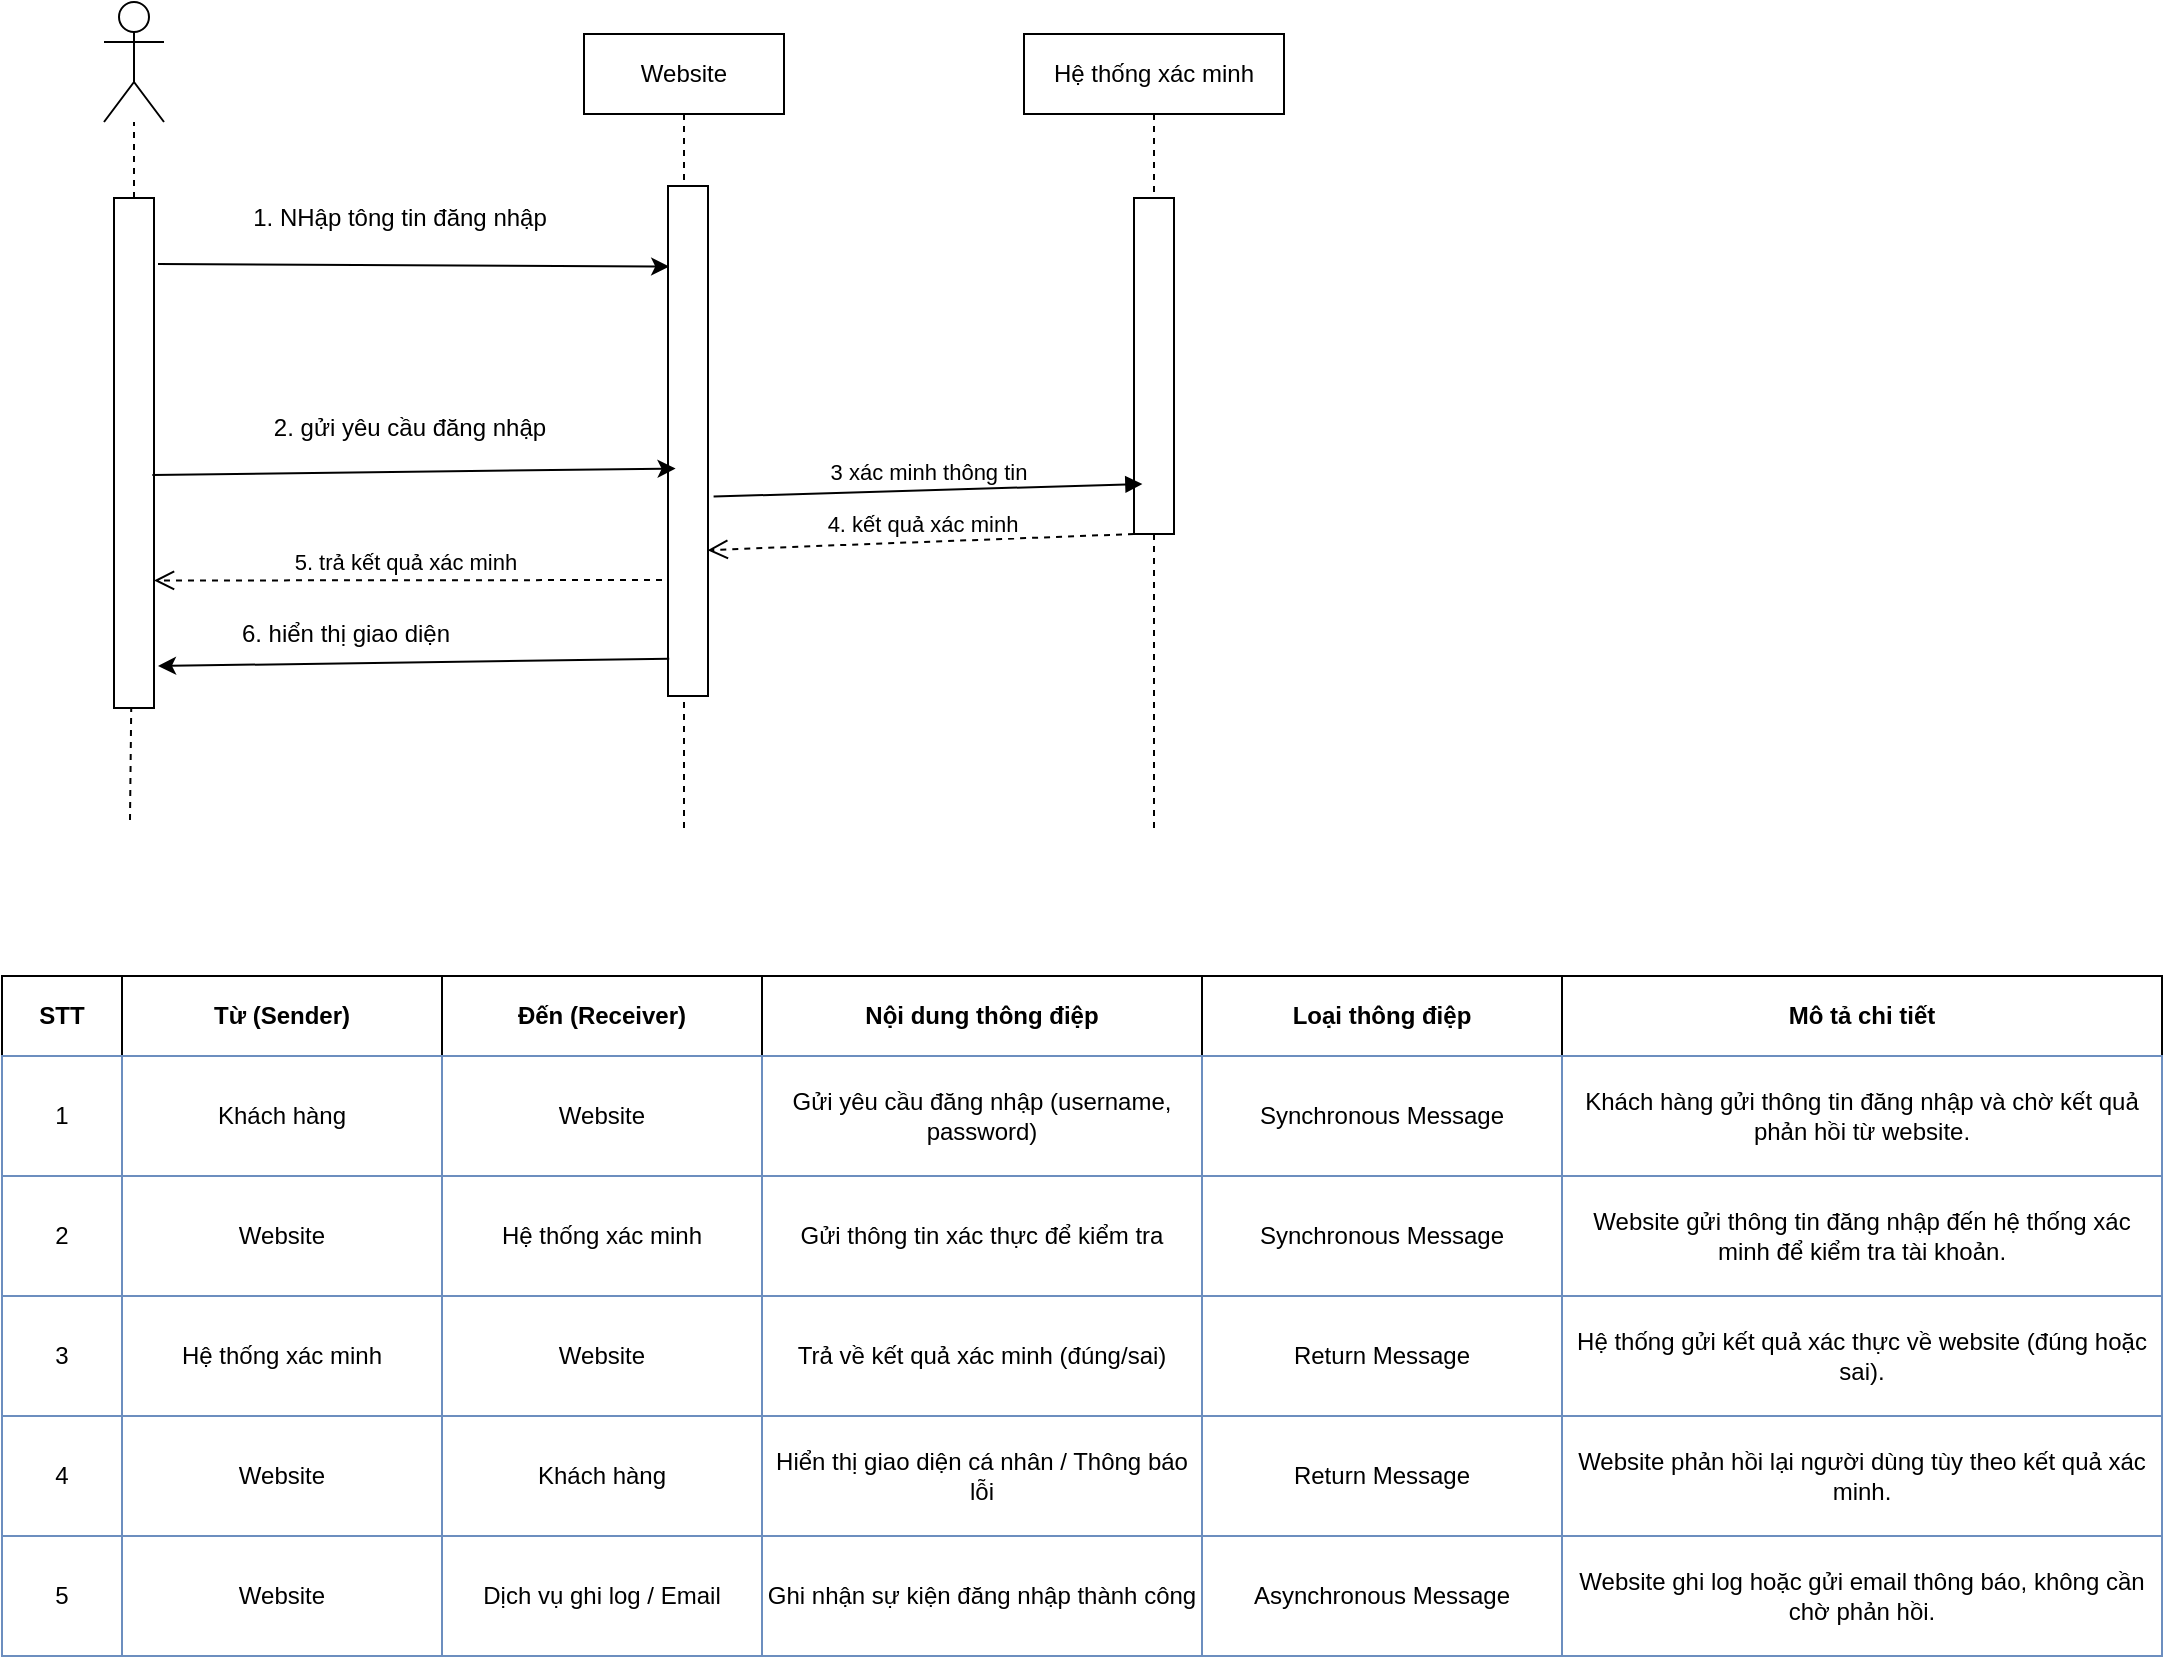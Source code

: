 <mxfile version="28.2.8">
  <diagram name="Login Sequence Diagram" id="Ek3tPosZ3TKQKGV4Kz8_">
    <mxGraphModel dx="1042" dy="574" grid="0" gridSize="10" guides="1" tooltips="1" connect="1" arrows="1" fold="1" page="1" pageScale="1" pageWidth="850" pageHeight="1100" math="0" shadow="0">
      <root>
        <mxCell id="0" />
        <mxCell id="1" parent="0" />
        <mxCell id="h-QaNk9fOkvfjqepV-o7-2" value="Website" style="shape=umlLifeline;whiteSpace=wrap;html=1;" parent="1" vertex="1">
          <mxGeometry x="318" y="62" width="100" height="400" as="geometry" />
        </mxCell>
        <mxCell id="h-QaNk9fOkvfjqepV-o7-3" value="Hệ thống xác minh" style="shape=umlLifeline;whiteSpace=wrap;html=1;" parent="1" vertex="1">
          <mxGeometry x="538" y="62" width="130" height="400" as="geometry" />
        </mxCell>
        <mxCell id="h-QaNk9fOkvfjqepV-o7-9" value="" style="shape=umlActor;verticalLabelPosition=bottom;verticalAlign=top;html=1;outlineConnect=0;" parent="1" vertex="1">
          <mxGeometry x="78" y="46" width="30" height="60" as="geometry" />
        </mxCell>
        <mxCell id="h-QaNk9fOkvfjqepV-o7-13" value="" style="endArrow=none;dashed=1;html=1;rounded=0;" parent="1" source="h-QaNk9fOkvfjqepV-o7-14" target="h-QaNk9fOkvfjqepV-o7-9" edge="1">
          <mxGeometry width="50" height="50" relative="1" as="geometry">
            <mxPoint x="89" y="470" as="sourcePoint" />
            <mxPoint x="359" y="160" as="targetPoint" />
          </mxGeometry>
        </mxCell>
        <mxCell id="h-QaNk9fOkvfjqepV-o7-15" value="" style="endArrow=none;dashed=1;html=1;rounded=0;" parent="1" target="h-QaNk9fOkvfjqepV-o7-14" edge="1">
          <mxGeometry width="50" height="50" relative="1" as="geometry">
            <mxPoint x="91" y="455" as="sourcePoint" />
            <mxPoint x="93" y="106" as="targetPoint" />
          </mxGeometry>
        </mxCell>
        <mxCell id="h-QaNk9fOkvfjqepV-o7-14" value="" style="rounded=0;whiteSpace=wrap;html=1;" parent="1" vertex="1">
          <mxGeometry x="83" y="144" width="20" height="255" as="geometry" />
        </mxCell>
        <mxCell id="h-QaNk9fOkvfjqepV-o7-17" value="" style="rounded=0;whiteSpace=wrap;html=1;" parent="1" vertex="1">
          <mxGeometry x="360" y="138" width="20" height="255" as="geometry" />
        </mxCell>
        <mxCell id="h-QaNk9fOkvfjqepV-o7-18" value="" style="rounded=0;whiteSpace=wrap;html=1;" parent="1" vertex="1">
          <mxGeometry x="593" y="144" width="20" height="168" as="geometry" />
        </mxCell>
        <mxCell id="h-QaNk9fOkvfjqepV-o7-20" value="" style="endArrow=classic;html=1;rounded=0;entryX=0.03;entryY=0.158;entryDx=0;entryDy=0;entryPerimeter=0;" parent="1" target="h-QaNk9fOkvfjqepV-o7-17" edge="1">
          <mxGeometry width="50" height="50" relative="1" as="geometry">
            <mxPoint x="105" y="177" as="sourcePoint" />
            <mxPoint x="359" y="260" as="targetPoint" />
          </mxGeometry>
        </mxCell>
        <mxCell id="h-QaNk9fOkvfjqepV-o7-21" value="" style="endArrow=classic;html=1;rounded=0;exitX=0.96;exitY=0.543;exitDx=0;exitDy=0;exitPerimeter=0;entryX=0.19;entryY=0.554;entryDx=0;entryDy=0;entryPerimeter=0;" parent="1" source="h-QaNk9fOkvfjqepV-o7-14" target="h-QaNk9fOkvfjqepV-o7-17" edge="1">
          <mxGeometry width="50" height="50" relative="1" as="geometry">
            <mxPoint x="309" y="310" as="sourcePoint" />
            <mxPoint x="359" y="260" as="targetPoint" />
          </mxGeometry>
        </mxCell>
        <mxCell id="h-QaNk9fOkvfjqepV-o7-23" value="" style="endArrow=classic;html=1;rounded=0;exitX=0.03;exitY=0.927;exitDx=0;exitDy=0;exitPerimeter=0;" parent="1" source="h-QaNk9fOkvfjqepV-o7-17" edge="1">
          <mxGeometry width="50" height="50" relative="1" as="geometry">
            <mxPoint x="309" y="310" as="sourcePoint" />
            <mxPoint x="105" y="378" as="targetPoint" />
          </mxGeometry>
        </mxCell>
        <mxCell id="h-QaNk9fOkvfjqepV-o7-24" value="5. trả kết quả xác minh&amp;nbsp;" style="html=1;verticalAlign=bottom;endArrow=open;dashed=1;endSize=8;curved=0;rounded=0;entryX=1;entryY=0.75;entryDx=0;entryDy=0;" parent="1" target="h-QaNk9fOkvfjqepV-o7-14" edge="1">
          <mxGeometry relative="1" as="geometry">
            <mxPoint x="357" y="335" as="sourcePoint" />
            <mxPoint x="294" y="285" as="targetPoint" />
          </mxGeometry>
        </mxCell>
        <mxCell id="h-QaNk9fOkvfjqepV-o7-25" value="1. NHập tông tin đăng nhập" style="text;html=1;whiteSpace=wrap;strokeColor=none;fillColor=none;align=center;verticalAlign=middle;rounded=0;" parent="1" vertex="1">
          <mxGeometry x="139" y="139" width="174" height="30" as="geometry" />
        </mxCell>
        <mxCell id="h-QaNk9fOkvfjqepV-o7-26" value="2. gửi yêu cầu đăng nhập" style="text;html=1;whiteSpace=wrap;strokeColor=none;fillColor=none;align=center;verticalAlign=middle;rounded=0;" parent="1" vertex="1">
          <mxGeometry x="139" y="244" width="184" height="30" as="geometry" />
        </mxCell>
        <mxCell id="h-QaNk9fOkvfjqepV-o7-27" value="6. hiển thị giao diện" style="text;html=1;whiteSpace=wrap;strokeColor=none;fillColor=none;align=center;verticalAlign=middle;rounded=0;" parent="1" vertex="1">
          <mxGeometry x="130" y="347" width="138" height="30" as="geometry" />
        </mxCell>
        <mxCell id="h-QaNk9fOkvfjqepV-o7-29" value="3 xác minh thông tin" style="html=1;verticalAlign=bottom;endArrow=block;curved=0;rounded=0;entryX=0.21;entryY=0.851;entryDx=0;entryDy=0;entryPerimeter=0;exitX=1.14;exitY=0.609;exitDx=0;exitDy=0;exitPerimeter=0;" parent="1" source="h-QaNk9fOkvfjqepV-o7-17" target="h-QaNk9fOkvfjqepV-o7-18" edge="1">
          <mxGeometry width="80" relative="1" as="geometry">
            <mxPoint x="294" y="285" as="sourcePoint" />
            <mxPoint x="374" y="285" as="targetPoint" />
          </mxGeometry>
        </mxCell>
        <mxCell id="h-QaNk9fOkvfjqepV-o7-30" value="4. kết quả xác minh" style="html=1;verticalAlign=bottom;endArrow=open;dashed=1;endSize=8;curved=0;rounded=0;entryX=0.99;entryY=0.714;entryDx=0;entryDy=0;entryPerimeter=0;exitX=0;exitY=1;exitDx=0;exitDy=0;" parent="1" source="h-QaNk9fOkvfjqepV-o7-18" target="h-QaNk9fOkvfjqepV-o7-17" edge="1">
          <mxGeometry relative="1" as="geometry">
            <mxPoint x="593" y="335" as="sourcePoint" />
            <mxPoint x="386" y="330" as="targetPoint" />
          </mxGeometry>
        </mxCell>
        <mxCell id="h-QaNk9fOkvfjqepV-o7-39" value="STT" style="shape=rectangle;whiteSpace=wrap;html=1;fontStyle=1;align=center;verticalAlign=middle;" parent="1" vertex="1">
          <mxGeometry x="27" y="533" width="60" height="40" as="geometry" />
        </mxCell>
        <mxCell id="h-QaNk9fOkvfjqepV-o7-40" value="Từ (Sender)" style="shape=rectangle;whiteSpace=wrap;html=1;fontStyle=1;align=center;verticalAlign=middle;" parent="1" vertex="1">
          <mxGeometry x="87" y="533" width="160" height="40" as="geometry" />
        </mxCell>
        <mxCell id="h-QaNk9fOkvfjqepV-o7-41" value="Đến (Receiver)" style="shape=rectangle;whiteSpace=wrap;html=1;fontStyle=1;align=center;verticalAlign=middle;" parent="1" vertex="1">
          <mxGeometry x="247" y="533" width="160" height="40" as="geometry" />
        </mxCell>
        <mxCell id="h-QaNk9fOkvfjqepV-o7-42" value="Nội dung thông điệp" style="shape=rectangle;whiteSpace=wrap;html=1;fontStyle=1;align=center;verticalAlign=middle;" parent="1" vertex="1">
          <mxGeometry x="407" y="533" width="220" height="40" as="geometry" />
        </mxCell>
        <mxCell id="h-QaNk9fOkvfjqepV-o7-43" value="Loại thông điệp" style="shape=rectangle;whiteSpace=wrap;html=1;fontStyle=1;align=center;verticalAlign=middle;" parent="1" vertex="1">
          <mxGeometry x="627" y="533" width="180" height="40" as="geometry" />
        </mxCell>
        <mxCell id="h-QaNk9fOkvfjqepV-o7-44" value="Mô tả chi tiết" style="shape=rectangle;whiteSpace=wrap;html=1;fontStyle=1;align=center;verticalAlign=middle;" parent="1" vertex="1">
          <mxGeometry x="807" y="533" width="300" height="40" as="geometry" />
        </mxCell>
        <mxCell id="h-QaNk9fOkvfjqepV-o7-45" value="1" style="shape=rectangle;whiteSpace=wrap;html=1;strokeColor=#6c8ebf;align=center;" parent="1" vertex="1">
          <mxGeometry x="27" y="573" width="60" height="60" as="geometry" />
        </mxCell>
        <mxCell id="h-QaNk9fOkvfjqepV-o7-46" value="Khách hàng" style="shape=rectangle;whiteSpace=wrap;html=1;strokeColor=#6c8ebf;" parent="1" vertex="1">
          <mxGeometry x="87" y="573" width="160" height="60" as="geometry" />
        </mxCell>
        <mxCell id="h-QaNk9fOkvfjqepV-o7-47" value="Website" style="shape=rectangle;whiteSpace=wrap;html=1;strokeColor=#6c8ebf;" parent="1" vertex="1">
          <mxGeometry x="247" y="573" width="160" height="60" as="geometry" />
        </mxCell>
        <mxCell id="h-QaNk9fOkvfjqepV-o7-48" value="Gửi yêu cầu đăng nhập (username, password)" style="shape=rectangle;whiteSpace=wrap;html=1;strokeColor=#6c8ebf;" parent="1" vertex="1">
          <mxGeometry x="407" y="573" width="220" height="60" as="geometry" />
        </mxCell>
        <mxCell id="h-QaNk9fOkvfjqepV-o7-49" value="Synchronous Message" style="shape=rectangle;whiteSpace=wrap;html=1;strokeColor=#6c8ebf;align=center;" parent="1" vertex="1">
          <mxGeometry x="627" y="573" width="180" height="60" as="geometry" />
        </mxCell>
        <mxCell id="h-QaNk9fOkvfjqepV-o7-50" value="Khách hàng gửi thông tin đăng nhập và chờ kết quả phản hồi từ website." style="shape=rectangle;whiteSpace=wrap;html=1;strokeColor=#6c8ebf;" parent="1" vertex="1">
          <mxGeometry x="807" y="573" width="300" height="60" as="geometry" />
        </mxCell>
        <mxCell id="h-QaNk9fOkvfjqepV-o7-51" value="2" style="shape=rectangle;whiteSpace=wrap;html=1;strokeColor=#6c8ebf;align=center;" parent="1" vertex="1">
          <mxGeometry x="27" y="633" width="60" height="60" as="geometry" />
        </mxCell>
        <mxCell id="h-QaNk9fOkvfjqepV-o7-52" value="Website" style="shape=rectangle;whiteSpace=wrap;html=1;strokeColor=#6c8ebf;" parent="1" vertex="1">
          <mxGeometry x="87" y="633" width="160" height="60" as="geometry" />
        </mxCell>
        <mxCell id="h-QaNk9fOkvfjqepV-o7-53" value="Hệ thống xác minh" style="shape=rectangle;whiteSpace=wrap;html=1;strokeColor=#6c8ebf;" parent="1" vertex="1">
          <mxGeometry x="247" y="633" width="160" height="60" as="geometry" />
        </mxCell>
        <mxCell id="h-QaNk9fOkvfjqepV-o7-54" value="Gửi thông tin xác thực để kiểm tra" style="shape=rectangle;whiteSpace=wrap;html=1;strokeColor=#6c8ebf;" parent="1" vertex="1">
          <mxGeometry x="407" y="633" width="220" height="60" as="geometry" />
        </mxCell>
        <mxCell id="h-QaNk9fOkvfjqepV-o7-55" value="Synchronous Message" style="shape=rectangle;whiteSpace=wrap;html=1;strokeColor=#6c8ebf;align=center;" parent="1" vertex="1">
          <mxGeometry x="627" y="633" width="180" height="60" as="geometry" />
        </mxCell>
        <mxCell id="h-QaNk9fOkvfjqepV-o7-56" value="Website gửi thông tin đăng nhập đến hệ thống xác minh để kiểm tra tài khoản." style="shape=rectangle;whiteSpace=wrap;html=1;strokeColor=#6c8ebf;" parent="1" vertex="1">
          <mxGeometry x="807" y="633" width="300" height="60" as="geometry" />
        </mxCell>
        <mxCell id="h-QaNk9fOkvfjqepV-o7-57" value="3" style="shape=rectangle;whiteSpace=wrap;html=1;strokeColor=#6c8ebf;align=center;" parent="1" vertex="1">
          <mxGeometry x="27" y="693" width="60" height="60" as="geometry" />
        </mxCell>
        <mxCell id="h-QaNk9fOkvfjqepV-o7-58" value="Hệ thống xác minh" style="shape=rectangle;whiteSpace=wrap;html=1;strokeColor=#6c8ebf;" parent="1" vertex="1">
          <mxGeometry x="87" y="693" width="160" height="60" as="geometry" />
        </mxCell>
        <mxCell id="h-QaNk9fOkvfjqepV-o7-59" value="Website" style="shape=rectangle;whiteSpace=wrap;html=1;strokeColor=#6c8ebf;" parent="1" vertex="1">
          <mxGeometry x="247" y="693" width="160" height="60" as="geometry" />
        </mxCell>
        <mxCell id="h-QaNk9fOkvfjqepV-o7-60" value="Trả về kết quả xác minh (đúng/sai)" style="shape=rectangle;whiteSpace=wrap;html=1;strokeColor=#6c8ebf;" parent="1" vertex="1">
          <mxGeometry x="407" y="693" width="220" height="60" as="geometry" />
        </mxCell>
        <mxCell id="h-QaNk9fOkvfjqepV-o7-61" value="Return Message" style="shape=rectangle;whiteSpace=wrap;html=1;strokeColor=#6c8ebf;align=center;" parent="1" vertex="1">
          <mxGeometry x="627" y="693" width="180" height="60" as="geometry" />
        </mxCell>
        <mxCell id="h-QaNk9fOkvfjqepV-o7-62" value="Hệ thống gửi kết quả xác thực về website (đúng hoặc sai)." style="shape=rectangle;whiteSpace=wrap;html=1;strokeColor=#6c8ebf;" parent="1" vertex="1">
          <mxGeometry x="807" y="693" width="300" height="60" as="geometry" />
        </mxCell>
        <mxCell id="h-QaNk9fOkvfjqepV-o7-63" value="4" style="shape=rectangle;whiteSpace=wrap;html=1;strokeColor=#6c8ebf;align=center;" parent="1" vertex="1">
          <mxGeometry x="27" y="753" width="60" height="60" as="geometry" />
        </mxCell>
        <mxCell id="h-QaNk9fOkvfjqepV-o7-64" value="Website" style="shape=rectangle;whiteSpace=wrap;html=1;strokeColor=#6c8ebf;" parent="1" vertex="1">
          <mxGeometry x="87" y="753" width="160" height="60" as="geometry" />
        </mxCell>
        <mxCell id="h-QaNk9fOkvfjqepV-o7-65" value="Khách hàng" style="shape=rectangle;whiteSpace=wrap;html=1;strokeColor=#6c8ebf;" parent="1" vertex="1">
          <mxGeometry x="247" y="753" width="160" height="60" as="geometry" />
        </mxCell>
        <mxCell id="h-QaNk9fOkvfjqepV-o7-66" value="Hiển thị giao diện cá nhân / Thông báo lỗi" style="shape=rectangle;whiteSpace=wrap;html=1;strokeColor=#6c8ebf;" parent="1" vertex="1">
          <mxGeometry x="407" y="753" width="220" height="60" as="geometry" />
        </mxCell>
        <mxCell id="h-QaNk9fOkvfjqepV-o7-67" value="Return Message" style="shape=rectangle;whiteSpace=wrap;html=1;strokeColor=#6c8ebf;align=center;" parent="1" vertex="1">
          <mxGeometry x="627" y="753" width="180" height="60" as="geometry" />
        </mxCell>
        <mxCell id="h-QaNk9fOkvfjqepV-o7-68" value="Website phản hồi lại người dùng tùy theo kết quả xác minh." style="shape=rectangle;whiteSpace=wrap;html=1;strokeColor=#6c8ebf;" parent="1" vertex="1">
          <mxGeometry x="807" y="753" width="300" height="60" as="geometry" />
        </mxCell>
        <mxCell id="h-QaNk9fOkvfjqepV-o7-69" value="5" style="shape=rectangle;whiteSpace=wrap;html=1;strokeColor=#6c8ebf;align=center;" parent="1" vertex="1">
          <mxGeometry x="27" y="813" width="60" height="60" as="geometry" />
        </mxCell>
        <mxCell id="h-QaNk9fOkvfjqepV-o7-70" value="Website" style="shape=rectangle;whiteSpace=wrap;html=1;strokeColor=#6c8ebf;" parent="1" vertex="1">
          <mxGeometry x="87" y="813" width="160" height="60" as="geometry" />
        </mxCell>
        <mxCell id="h-QaNk9fOkvfjqepV-o7-71" value="Dịch vụ ghi log / Email" style="shape=rectangle;whiteSpace=wrap;html=1;strokeColor=#6c8ebf;" parent="1" vertex="1">
          <mxGeometry x="247" y="813" width="160" height="60" as="geometry" />
        </mxCell>
        <mxCell id="h-QaNk9fOkvfjqepV-o7-72" value="Ghi nhận sự kiện đăng nhập thành công" style="shape=rectangle;whiteSpace=wrap;html=1;strokeColor=#6c8ebf;" parent="1" vertex="1">
          <mxGeometry x="407" y="813" width="220" height="60" as="geometry" />
        </mxCell>
        <mxCell id="h-QaNk9fOkvfjqepV-o7-73" value="Asynchronous Message" style="shape=rectangle;whiteSpace=wrap;html=1;strokeColor=#6c8ebf;align=center;" parent="1" vertex="1">
          <mxGeometry x="627" y="813" width="180" height="60" as="geometry" />
        </mxCell>
        <mxCell id="h-QaNk9fOkvfjqepV-o7-74" value="Website ghi log hoặc gửi email thông báo, không cần chờ phản hồi." style="shape=rectangle;whiteSpace=wrap;html=1;strokeColor=#6c8ebf;" parent="1" vertex="1">
          <mxGeometry x="807" y="813" width="300" height="60" as="geometry" />
        </mxCell>
      </root>
    </mxGraphModel>
  </diagram>
</mxfile>
